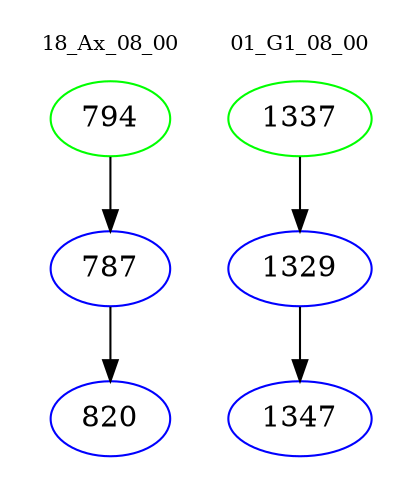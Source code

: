 digraph{
subgraph cluster_0 {
color = white
label = "18_Ax_08_00";
fontsize=10;
T0_794 [label="794", color="green"]
T0_794 -> T0_787 [color="black"]
T0_787 [label="787", color="blue"]
T0_787 -> T0_820 [color="black"]
T0_820 [label="820", color="blue"]
}
subgraph cluster_1 {
color = white
label = "01_G1_08_00";
fontsize=10;
T1_1337 [label="1337", color="green"]
T1_1337 -> T1_1329 [color="black"]
T1_1329 [label="1329", color="blue"]
T1_1329 -> T1_1347 [color="black"]
T1_1347 [label="1347", color="blue"]
}
}
